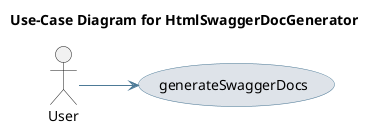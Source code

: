 @startuml
skinparam usecase {
 BackgroundColor #DEE3E9 
 BorderColor #4D7A97 
 ArrowColor #4D7A97 
}
left to right direction
title Use-Case Diagram for HtmlSwaggerDocGenerator

actor User
usecase "generateSwaggerDocs" as UC_generateSwaggerDocs
User --> UC_generateSwaggerDocs
@enduml